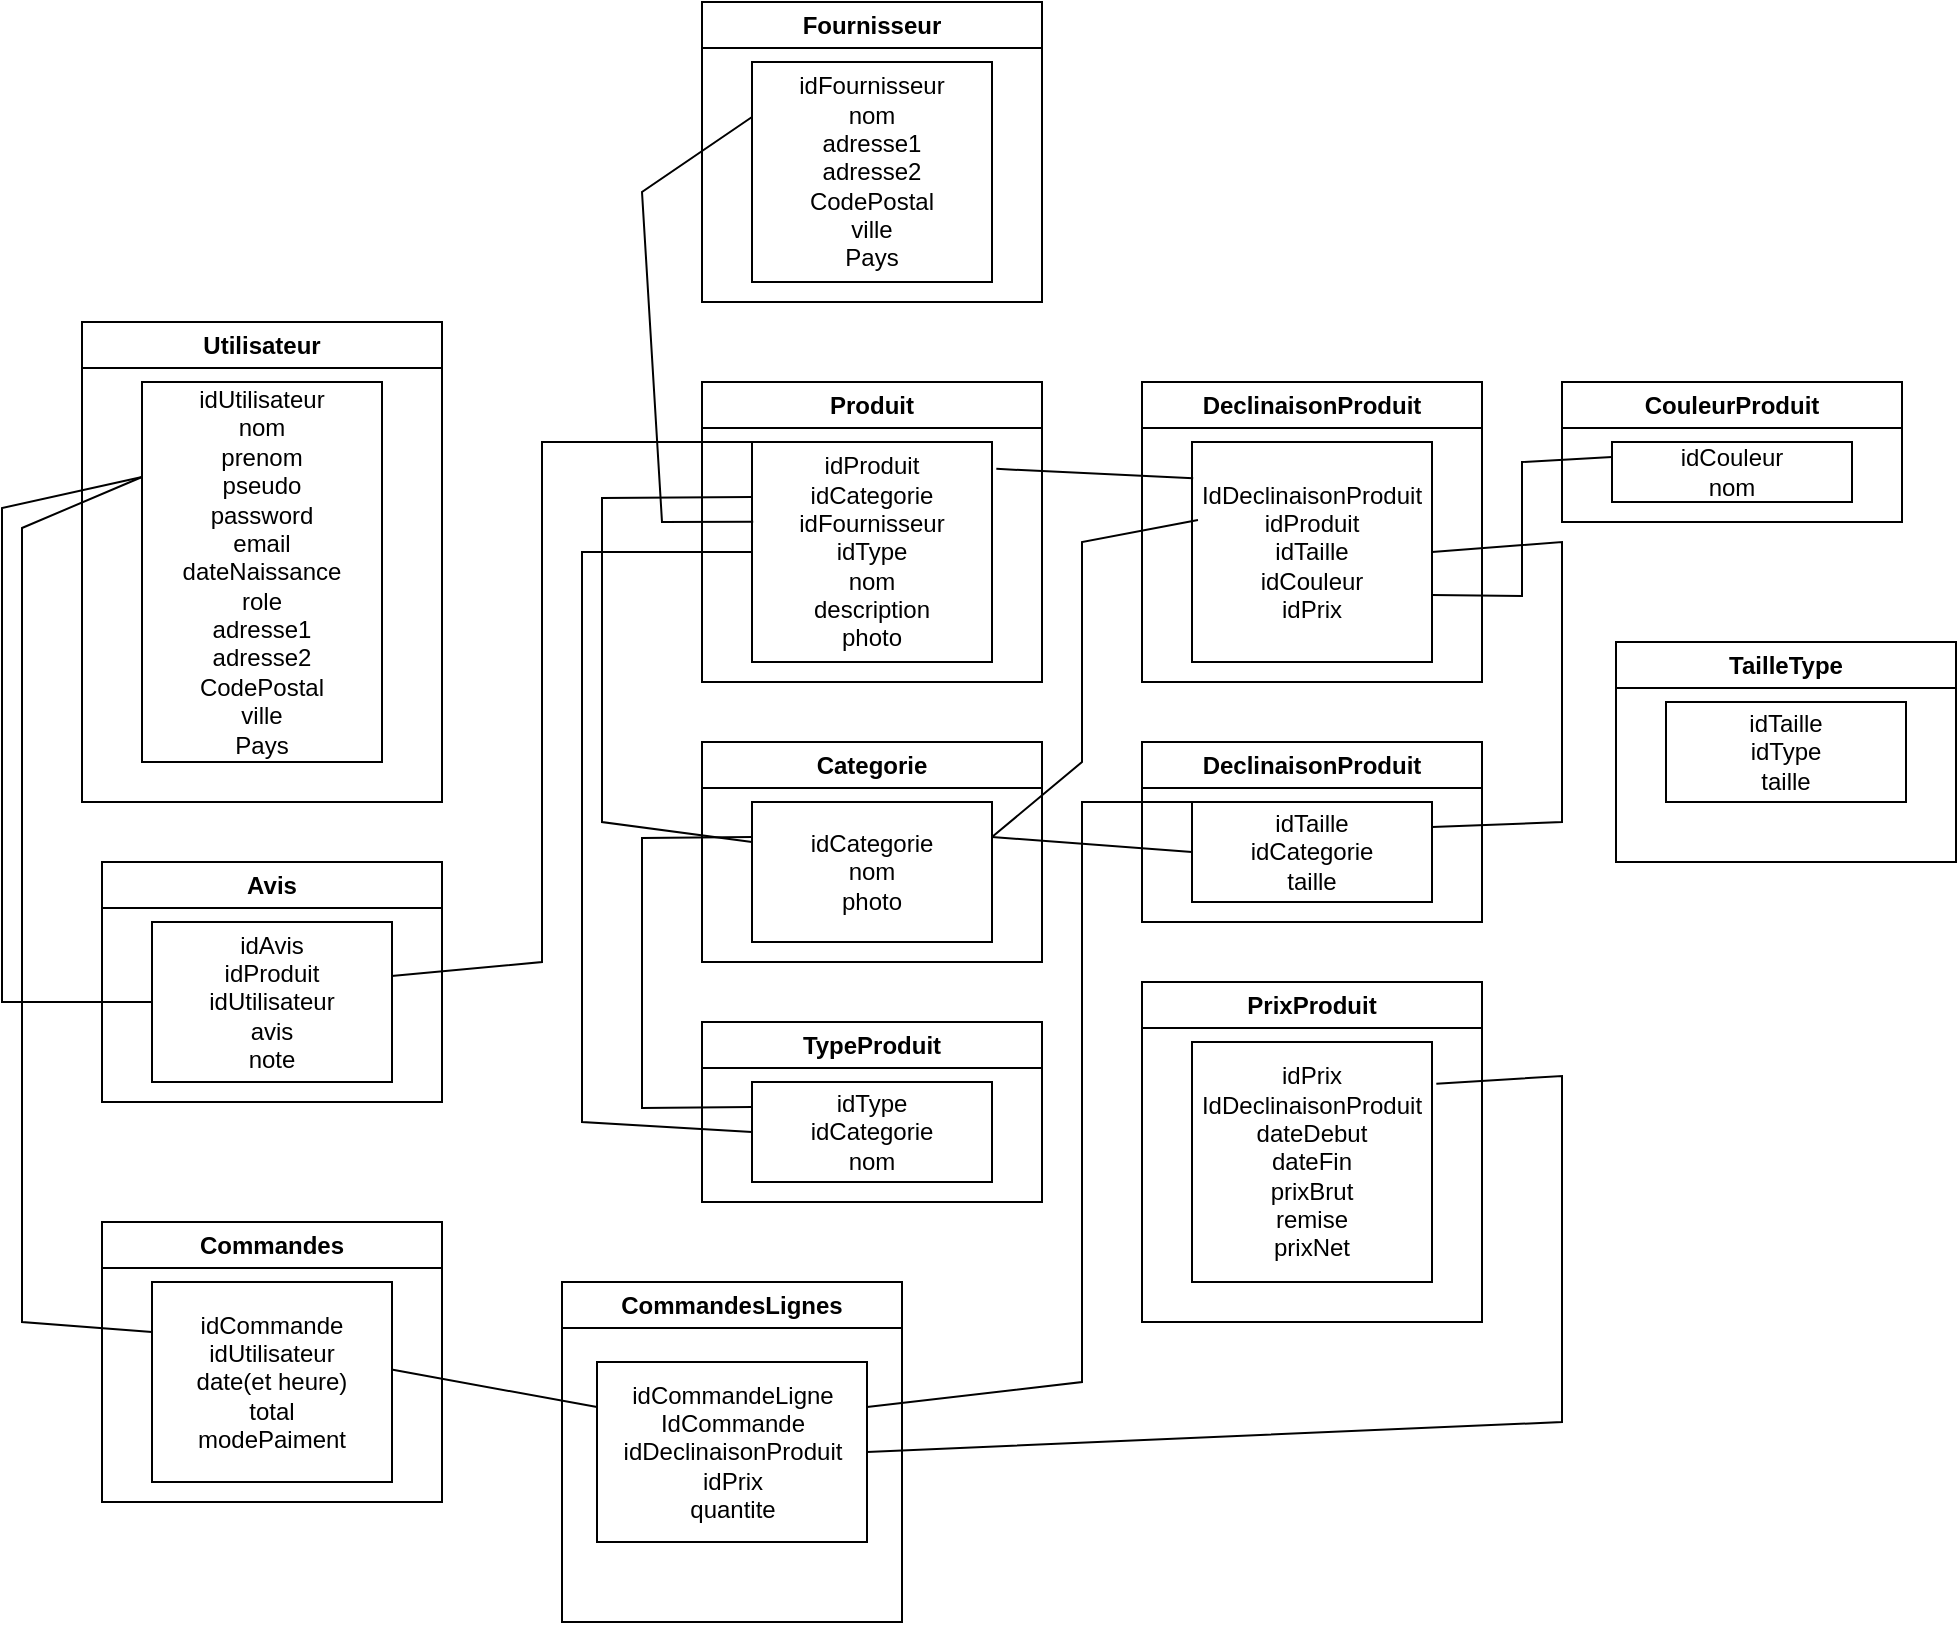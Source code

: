 <mxfile version="22.0.8" type="github">
  <diagram id="C5RBs43oDa-KdzZeNtuy" name="Page-1">
    <mxGraphModel dx="1187" dy="1807" grid="1" gridSize="10" guides="1" tooltips="1" connect="1" arrows="1" fold="1" page="1" pageScale="1" pageWidth="827" pageHeight="1169" math="0" shadow="0">
      <root>
        <mxCell id="WIyWlLk6GJQsqaUBKTNV-0" />
        <mxCell id="WIyWlLk6GJQsqaUBKTNV-1" parent="WIyWlLk6GJQsqaUBKTNV-0" />
        <mxCell id="WARdkBpTIBHFgrGH82ov-0" value="Utilisateur" style="swimlane;whiteSpace=wrap;html=1;" vertex="1" parent="WIyWlLk6GJQsqaUBKTNV-1">
          <mxGeometry x="60" y="50" width="180" height="240" as="geometry" />
        </mxCell>
        <mxCell id="WARdkBpTIBHFgrGH82ov-1" value="idUtilisateur&lt;br&gt;nom&lt;br&gt;prenom&lt;br&gt;pseudo&lt;br&gt;password&lt;br&gt;email&lt;br&gt;dateNaissance&lt;br&gt;role&lt;br&gt;adresse1&lt;br style=&quot;border-color: var(--border-color);&quot;&gt;adresse2&lt;br style=&quot;border-color: var(--border-color);&quot;&gt;CodePostal&lt;br style=&quot;border-color: var(--border-color);&quot;&gt;ville&lt;br style=&quot;border-color: var(--border-color);&quot;&gt;Pays" style="whiteSpace=wrap;html=1;" vertex="1" parent="WARdkBpTIBHFgrGH82ov-0">
          <mxGeometry x="30" y="30" width="120" height="190" as="geometry" />
        </mxCell>
        <mxCell id="WARdkBpTIBHFgrGH82ov-3" value="Produit" style="swimlane;whiteSpace=wrap;html=1;" vertex="1" parent="WIyWlLk6GJQsqaUBKTNV-1">
          <mxGeometry x="370" y="80" width="170" height="150" as="geometry" />
        </mxCell>
        <mxCell id="WARdkBpTIBHFgrGH82ov-4" value="idProduit&lt;br&gt;idCategorie&lt;br&gt;idFournisseur&lt;br&gt;idType&lt;br&gt;nom&lt;br&gt;description&lt;br&gt;photo" style="whiteSpace=wrap;html=1;" vertex="1" parent="WARdkBpTIBHFgrGH82ov-3">
          <mxGeometry x="25" y="30" width="120" height="110" as="geometry" />
        </mxCell>
        <mxCell id="WARdkBpTIBHFgrGH82ov-5" value="DeclinaisonProduit" style="swimlane;whiteSpace=wrap;html=1;" vertex="1" parent="WIyWlLk6GJQsqaUBKTNV-1">
          <mxGeometry x="590" y="80" width="170" height="150" as="geometry" />
        </mxCell>
        <mxCell id="WARdkBpTIBHFgrGH82ov-6" value="IdDeclinaisonProduit&lt;br&gt;idProduit&lt;br&gt;idTaille&lt;br&gt;idCouleur&lt;br&gt;idPrix" style="whiteSpace=wrap;html=1;" vertex="1" parent="WARdkBpTIBHFgrGH82ov-5">
          <mxGeometry x="25" y="30" width="120" height="110" as="geometry" />
        </mxCell>
        <mxCell id="WARdkBpTIBHFgrGH82ov-7" value="CouleurProduit" style="swimlane;whiteSpace=wrap;html=1;" vertex="1" parent="WIyWlLk6GJQsqaUBKTNV-1">
          <mxGeometry x="800" y="80" width="170" height="70" as="geometry" />
        </mxCell>
        <mxCell id="WARdkBpTIBHFgrGH82ov-8" value="idCouleur&lt;br&gt;nom" style="whiteSpace=wrap;html=1;" vertex="1" parent="WARdkBpTIBHFgrGH82ov-7">
          <mxGeometry x="25" y="30" width="120" height="30" as="geometry" />
        </mxCell>
        <mxCell id="WARdkBpTIBHFgrGH82ov-9" value="Categorie" style="swimlane;whiteSpace=wrap;html=1;" vertex="1" parent="WIyWlLk6GJQsqaUBKTNV-1">
          <mxGeometry x="370" y="260" width="170" height="110" as="geometry" />
        </mxCell>
        <mxCell id="WARdkBpTIBHFgrGH82ov-10" value="idCategorie&lt;br&gt;nom&lt;br&gt;photo" style="whiteSpace=wrap;html=1;" vertex="1" parent="WARdkBpTIBHFgrGH82ov-9">
          <mxGeometry x="25" y="30" width="120" height="70" as="geometry" />
        </mxCell>
        <mxCell id="WARdkBpTIBHFgrGH82ov-11" value="TypeProduit" style="swimlane;whiteSpace=wrap;html=1;" vertex="1" parent="WIyWlLk6GJQsqaUBKTNV-1">
          <mxGeometry x="370" y="400" width="170" height="90" as="geometry" />
        </mxCell>
        <mxCell id="WARdkBpTIBHFgrGH82ov-12" value="idType&lt;br&gt;idCategorie&lt;br&gt;nom" style="whiteSpace=wrap;html=1;" vertex="1" parent="WARdkBpTIBHFgrGH82ov-11">
          <mxGeometry x="25" y="30" width="120" height="50" as="geometry" />
        </mxCell>
        <mxCell id="WARdkBpTIBHFgrGH82ov-13" value="DeclinaisonProduit" style="swimlane;whiteSpace=wrap;html=1;" vertex="1" parent="WIyWlLk6GJQsqaUBKTNV-1">
          <mxGeometry x="590" y="260" width="170" height="90" as="geometry" />
        </mxCell>
        <mxCell id="WARdkBpTIBHFgrGH82ov-14" value="idTaille&lt;br&gt;idCategorie&lt;br&gt;taille" style="whiteSpace=wrap;html=1;" vertex="1" parent="WARdkBpTIBHFgrGH82ov-13">
          <mxGeometry x="25" y="30" width="120" height="50" as="geometry" />
        </mxCell>
        <mxCell id="WARdkBpTIBHFgrGH82ov-15" value="PrixProduit" style="swimlane;whiteSpace=wrap;html=1;" vertex="1" parent="WIyWlLk6GJQsqaUBKTNV-1">
          <mxGeometry x="590" y="380" width="170" height="170" as="geometry" />
        </mxCell>
        <mxCell id="WARdkBpTIBHFgrGH82ov-16" value="idPrix&lt;br&gt;IdDeclinaisonProduit&lt;br&gt;dateDebut&lt;br&gt;dateFin&lt;br&gt;prixBrut&lt;br&gt;remise&lt;br&gt;prixNet" style="whiteSpace=wrap;html=1;" vertex="1" parent="WARdkBpTIBHFgrGH82ov-15">
          <mxGeometry x="25" y="30" width="120" height="120" as="geometry" />
        </mxCell>
        <mxCell id="WARdkBpTIBHFgrGH82ov-17" value="Fournisseur" style="swimlane;whiteSpace=wrap;html=1;" vertex="1" parent="WIyWlLk6GJQsqaUBKTNV-1">
          <mxGeometry x="370" y="-110" width="170" height="150" as="geometry" />
        </mxCell>
        <mxCell id="WARdkBpTIBHFgrGH82ov-18" value="idFournisseur&lt;br&gt;nom&lt;br&gt;adresse1&lt;br&gt;adresse2&lt;br&gt;CodePostal&lt;br&gt;ville&lt;br&gt;Pays" style="whiteSpace=wrap;html=1;" vertex="1" parent="WARdkBpTIBHFgrGH82ov-17">
          <mxGeometry x="25" y="30" width="120" height="110" as="geometry" />
        </mxCell>
        <mxCell id="WARdkBpTIBHFgrGH82ov-19" value="Avis" style="swimlane;whiteSpace=wrap;html=1;" vertex="1" parent="WIyWlLk6GJQsqaUBKTNV-1">
          <mxGeometry x="70" y="320" width="170" height="120" as="geometry" />
        </mxCell>
        <mxCell id="WARdkBpTIBHFgrGH82ov-20" value="idAvis&lt;br&gt;idProduit&lt;br&gt;idUtilisateur&lt;br&gt;avis&lt;br&gt;note" style="whiteSpace=wrap;html=1;" vertex="1" parent="WARdkBpTIBHFgrGH82ov-19">
          <mxGeometry x="25" y="30" width="120" height="80" as="geometry" />
        </mxCell>
        <mxCell id="WARdkBpTIBHFgrGH82ov-21" value="Commandes" style="swimlane;whiteSpace=wrap;html=1;" vertex="1" parent="WIyWlLk6GJQsqaUBKTNV-1">
          <mxGeometry x="70" y="500" width="170" height="140" as="geometry" />
        </mxCell>
        <mxCell id="WARdkBpTIBHFgrGH82ov-22" value="idCommande&lt;br&gt;idUtilisateur&lt;br&gt;date(et heure)&lt;br&gt;total&lt;br&gt;modePaiment" style="whiteSpace=wrap;html=1;" vertex="1" parent="WARdkBpTIBHFgrGH82ov-21">
          <mxGeometry x="25" y="30" width="120" height="100" as="geometry" />
        </mxCell>
        <mxCell id="WARdkBpTIBHFgrGH82ov-23" value="CommandesLignes" style="swimlane;whiteSpace=wrap;html=1;startSize=23;" vertex="1" parent="WIyWlLk6GJQsqaUBKTNV-1">
          <mxGeometry x="300" y="530" width="170" height="170" as="geometry" />
        </mxCell>
        <mxCell id="WARdkBpTIBHFgrGH82ov-24" value="idCommandeLigne&lt;br&gt;IdCommande&lt;br&gt;idDeclinaisonProduit&lt;br&gt;idPrix&lt;br&gt;quantite" style="whiteSpace=wrap;html=1;" vertex="1" parent="WARdkBpTIBHFgrGH82ov-23">
          <mxGeometry x="17.5" y="40" width="135" height="90" as="geometry" />
        </mxCell>
        <mxCell id="WARdkBpTIBHFgrGH82ov-26" value="" style="endArrow=none;html=1;rounded=0;entryX=0;entryY=0.25;entryDx=0;entryDy=0;exitX=0;exitY=0.5;exitDx=0;exitDy=0;" edge="1" parent="WIyWlLk6GJQsqaUBKTNV-1" source="WARdkBpTIBHFgrGH82ov-20" target="WARdkBpTIBHFgrGH82ov-1">
          <mxGeometry width="50" height="50" relative="1" as="geometry">
            <mxPoint x="20" y="143" as="sourcePoint" />
            <mxPoint x="510" y="330" as="targetPoint" />
            <Array as="points">
              <mxPoint x="20" y="390" />
              <mxPoint x="20" y="143" />
            </Array>
          </mxGeometry>
        </mxCell>
        <mxCell id="WARdkBpTIBHFgrGH82ov-27" value="" style="endArrow=none;html=1;rounded=0;entryX=0;entryY=0.25;entryDx=0;entryDy=0;exitX=0;exitY=0.25;exitDx=0;exitDy=0;" edge="1" parent="WIyWlLk6GJQsqaUBKTNV-1" source="WARdkBpTIBHFgrGH82ov-22" target="WARdkBpTIBHFgrGH82ov-1">
          <mxGeometry width="50" height="50" relative="1" as="geometry">
            <mxPoint x="105" y="400" as="sourcePoint" />
            <mxPoint x="100" y="153" as="targetPoint" />
            <Array as="points">
              <mxPoint x="30" y="550" />
              <mxPoint x="30" y="400" />
              <mxPoint x="30" y="153" />
            </Array>
          </mxGeometry>
        </mxCell>
        <mxCell id="WARdkBpTIBHFgrGH82ov-28" value="" style="endArrow=none;html=1;rounded=0;exitX=0.998;exitY=0.438;exitDx=0;exitDy=0;exitPerimeter=0;entryX=0;entryY=0.25;entryDx=0;entryDy=0;" edge="1" parent="WIyWlLk6GJQsqaUBKTNV-1" source="WARdkBpTIBHFgrGH82ov-22" target="WARdkBpTIBHFgrGH82ov-24">
          <mxGeometry width="50" height="50" relative="1" as="geometry">
            <mxPoint x="460" y="480" as="sourcePoint" />
            <mxPoint x="510" y="430" as="targetPoint" />
          </mxGeometry>
        </mxCell>
        <mxCell id="WARdkBpTIBHFgrGH82ov-29" value="" style="endArrow=none;html=1;rounded=0;entryX=0;entryY=0;entryDx=0;entryDy=0;exitX=0.998;exitY=0.338;exitDx=0;exitDy=0;exitPerimeter=0;" edge="1" parent="WIyWlLk6GJQsqaUBKTNV-1" source="WARdkBpTIBHFgrGH82ov-20" target="WARdkBpTIBHFgrGH82ov-4">
          <mxGeometry width="50" height="50" relative="1" as="geometry">
            <mxPoint x="460" y="380" as="sourcePoint" />
            <mxPoint x="510" y="330" as="targetPoint" />
            <Array as="points">
              <mxPoint x="290" y="370" />
              <mxPoint x="290" y="110" />
            </Array>
          </mxGeometry>
        </mxCell>
        <mxCell id="WARdkBpTIBHFgrGH82ov-30" value="" style="endArrow=none;html=1;rounded=0;entryX=0;entryY=0.25;entryDx=0;entryDy=0;" edge="1" parent="WIyWlLk6GJQsqaUBKTNV-1" target="WARdkBpTIBHFgrGH82ov-4">
          <mxGeometry width="50" height="50" relative="1" as="geometry">
            <mxPoint x="395" y="310" as="sourcePoint" />
            <mxPoint x="510" y="330" as="targetPoint" />
            <Array as="points">
              <mxPoint x="320" y="300" />
              <mxPoint x="320" y="138" />
            </Array>
          </mxGeometry>
        </mxCell>
        <mxCell id="WARdkBpTIBHFgrGH82ov-31" value="" style="endArrow=none;html=1;rounded=0;entryX=0;entryY=0.25;entryDx=0;entryDy=0;exitX=0;exitY=0.25;exitDx=0;exitDy=0;" edge="1" parent="WIyWlLk6GJQsqaUBKTNV-1" source="WARdkBpTIBHFgrGH82ov-12" target="WARdkBpTIBHFgrGH82ov-10">
          <mxGeometry width="50" height="50" relative="1" as="geometry">
            <mxPoint x="395" y="430" as="sourcePoint" />
            <mxPoint x="510" y="330" as="targetPoint" />
            <Array as="points">
              <mxPoint x="340" y="443" />
              <mxPoint x="340" y="308" />
            </Array>
          </mxGeometry>
        </mxCell>
        <mxCell id="WARdkBpTIBHFgrGH82ov-32" value="" style="endArrow=none;html=1;rounded=0;entryX=1.018;entryY=0.174;entryDx=0;entryDy=0;entryPerimeter=0;exitX=1;exitY=0.5;exitDx=0;exitDy=0;" edge="1" parent="WIyWlLk6GJQsqaUBKTNV-1" source="WARdkBpTIBHFgrGH82ov-24" target="WARdkBpTIBHFgrGH82ov-16">
          <mxGeometry width="50" height="50" relative="1" as="geometry">
            <mxPoint x="440" y="600" as="sourcePoint" />
            <mxPoint x="510" y="330" as="targetPoint" />
            <Array as="points">
              <mxPoint x="800" y="600" />
              <mxPoint x="800" y="427" />
            </Array>
          </mxGeometry>
        </mxCell>
        <mxCell id="WARdkBpTIBHFgrGH82ov-33" value="" style="endArrow=none;html=1;rounded=0;exitX=1;exitY=0.25;exitDx=0;exitDy=0;entryX=0;entryY=0;entryDx=0;entryDy=0;" edge="1" parent="WIyWlLk6GJQsqaUBKTNV-1" source="WARdkBpTIBHFgrGH82ov-24" target="WARdkBpTIBHFgrGH82ov-14">
          <mxGeometry width="50" height="50" relative="1" as="geometry">
            <mxPoint x="460" y="480" as="sourcePoint" />
            <mxPoint x="510" y="430" as="targetPoint" />
            <Array as="points">
              <mxPoint x="560" y="580" />
              <mxPoint x="560" y="290" />
            </Array>
          </mxGeometry>
        </mxCell>
        <mxCell id="WARdkBpTIBHFgrGH82ov-34" value="" style="endArrow=none;html=1;rounded=0;entryX=0;entryY=0.5;entryDx=0;entryDy=0;exitX=1;exitY=0.25;exitDx=0;exitDy=0;" edge="1" parent="WIyWlLk6GJQsqaUBKTNV-1" source="WARdkBpTIBHFgrGH82ov-10" target="WARdkBpTIBHFgrGH82ov-14">
          <mxGeometry width="50" height="50" relative="1" as="geometry">
            <mxPoint x="460" y="480" as="sourcePoint" />
            <mxPoint x="510" y="430" as="targetPoint" />
          </mxGeometry>
        </mxCell>
        <mxCell id="WARdkBpTIBHFgrGH82ov-35" value="" style="endArrow=none;html=1;rounded=0;exitX=0.005;exitY=0.362;exitDx=0;exitDy=0;entryX=0;entryY=0.25;entryDx=0;entryDy=0;exitPerimeter=0;" edge="1" parent="WIyWlLk6GJQsqaUBKTNV-1" source="WARdkBpTIBHFgrGH82ov-4" target="WARdkBpTIBHFgrGH82ov-18">
          <mxGeometry width="50" height="50" relative="1" as="geometry">
            <mxPoint x="460" y="180" as="sourcePoint" />
            <mxPoint x="320" y="-30" as="targetPoint" />
            <Array as="points">
              <mxPoint x="350" y="150" />
              <mxPoint x="340" y="-15" />
            </Array>
          </mxGeometry>
        </mxCell>
        <mxCell id="WARdkBpTIBHFgrGH82ov-36" value="" style="endArrow=none;html=1;rounded=0;entryX=0;entryY=0.5;entryDx=0;entryDy=0;exitX=0;exitY=0.5;exitDx=0;exitDy=0;" edge="1" parent="WIyWlLk6GJQsqaUBKTNV-1" source="WARdkBpTIBHFgrGH82ov-4" target="WARdkBpTIBHFgrGH82ov-12">
          <mxGeometry width="50" height="50" relative="1" as="geometry">
            <mxPoint x="460" y="380" as="sourcePoint" />
            <mxPoint x="510" y="330" as="targetPoint" />
            <Array as="points">
              <mxPoint x="310" y="165" />
              <mxPoint x="310" y="450" />
            </Array>
          </mxGeometry>
        </mxCell>
        <mxCell id="WARdkBpTIBHFgrGH82ov-38" value="" style="endArrow=none;html=1;rounded=0;entryX=1.018;entryY=0.122;entryDx=0;entryDy=0;entryPerimeter=0;exitX=0.005;exitY=0.165;exitDx=0;exitDy=0;exitPerimeter=0;" edge="1" parent="WIyWlLk6GJQsqaUBKTNV-1" source="WARdkBpTIBHFgrGH82ov-6" target="WARdkBpTIBHFgrGH82ov-4">
          <mxGeometry width="50" height="50" relative="1" as="geometry">
            <mxPoint x="460" y="380" as="sourcePoint" />
            <mxPoint x="510" y="330" as="targetPoint" />
          </mxGeometry>
        </mxCell>
        <mxCell id="WARdkBpTIBHFgrGH82ov-39" value="" style="endArrow=none;html=1;rounded=0;entryX=0;entryY=0.25;entryDx=0;entryDy=0;exitX=0.998;exitY=0.696;exitDx=0;exitDy=0;exitPerimeter=0;" edge="1" parent="WIyWlLk6GJQsqaUBKTNV-1" source="WARdkBpTIBHFgrGH82ov-6" target="WARdkBpTIBHFgrGH82ov-8">
          <mxGeometry width="50" height="50" relative="1" as="geometry">
            <mxPoint x="460" y="380" as="sourcePoint" />
            <mxPoint x="510" y="330" as="targetPoint" />
            <Array as="points">
              <mxPoint x="780" y="187" />
              <mxPoint x="780" y="120" />
            </Array>
          </mxGeometry>
        </mxCell>
        <mxCell id="WARdkBpTIBHFgrGH82ov-40" value="" style="endArrow=none;html=1;rounded=0;entryX=1;entryY=0.5;entryDx=0;entryDy=0;exitX=1;exitY=0.25;exitDx=0;exitDy=0;" edge="1" parent="WIyWlLk6GJQsqaUBKTNV-1" source="WARdkBpTIBHFgrGH82ov-14" target="WARdkBpTIBHFgrGH82ov-6">
          <mxGeometry width="50" height="50" relative="1" as="geometry">
            <mxPoint x="460" y="380" as="sourcePoint" />
            <mxPoint x="510" y="330" as="targetPoint" />
            <Array as="points">
              <mxPoint x="800" y="300" />
              <mxPoint x="800" y="160" />
            </Array>
          </mxGeometry>
        </mxCell>
        <mxCell id="WARdkBpTIBHFgrGH82ov-41" value="" style="endArrow=none;html=1;rounded=0;entryX=0.025;entryY=0.355;entryDx=0;entryDy=0;entryPerimeter=0;exitX=1;exitY=0.25;exitDx=0;exitDy=0;" edge="1" parent="WIyWlLk6GJQsqaUBKTNV-1" source="WARdkBpTIBHFgrGH82ov-10" target="WARdkBpTIBHFgrGH82ov-6">
          <mxGeometry width="50" height="50" relative="1" as="geometry">
            <mxPoint x="460" y="380" as="sourcePoint" />
            <mxPoint x="510" y="330" as="targetPoint" />
            <Array as="points">
              <mxPoint x="560" y="270" />
              <mxPoint x="560" y="160" />
            </Array>
          </mxGeometry>
        </mxCell>
        <mxCell id="WARdkBpTIBHFgrGH82ov-44" value="TailleType" style="swimlane;whiteSpace=wrap;html=1;startSize=23;" vertex="1" parent="WIyWlLk6GJQsqaUBKTNV-1">
          <mxGeometry x="827" y="210" width="170" height="110" as="geometry" />
        </mxCell>
        <mxCell id="WARdkBpTIBHFgrGH82ov-45" value="idTaille&lt;br&gt;idType&lt;br&gt;taille" style="whiteSpace=wrap;html=1;" vertex="1" parent="WARdkBpTIBHFgrGH82ov-44">
          <mxGeometry x="25" y="30" width="120" height="50" as="geometry" />
        </mxCell>
      </root>
    </mxGraphModel>
  </diagram>
</mxfile>
